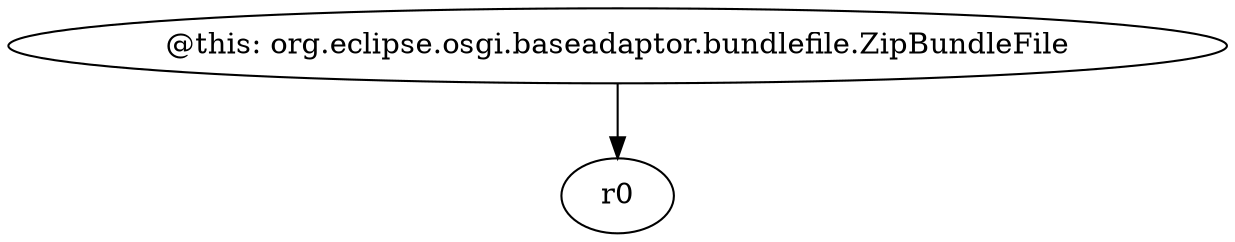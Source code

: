 digraph g {
0[label="@this: org.eclipse.osgi.baseadaptor.bundlefile.ZipBundleFile"]
1[label="r0"]
0->1[label=""]
}